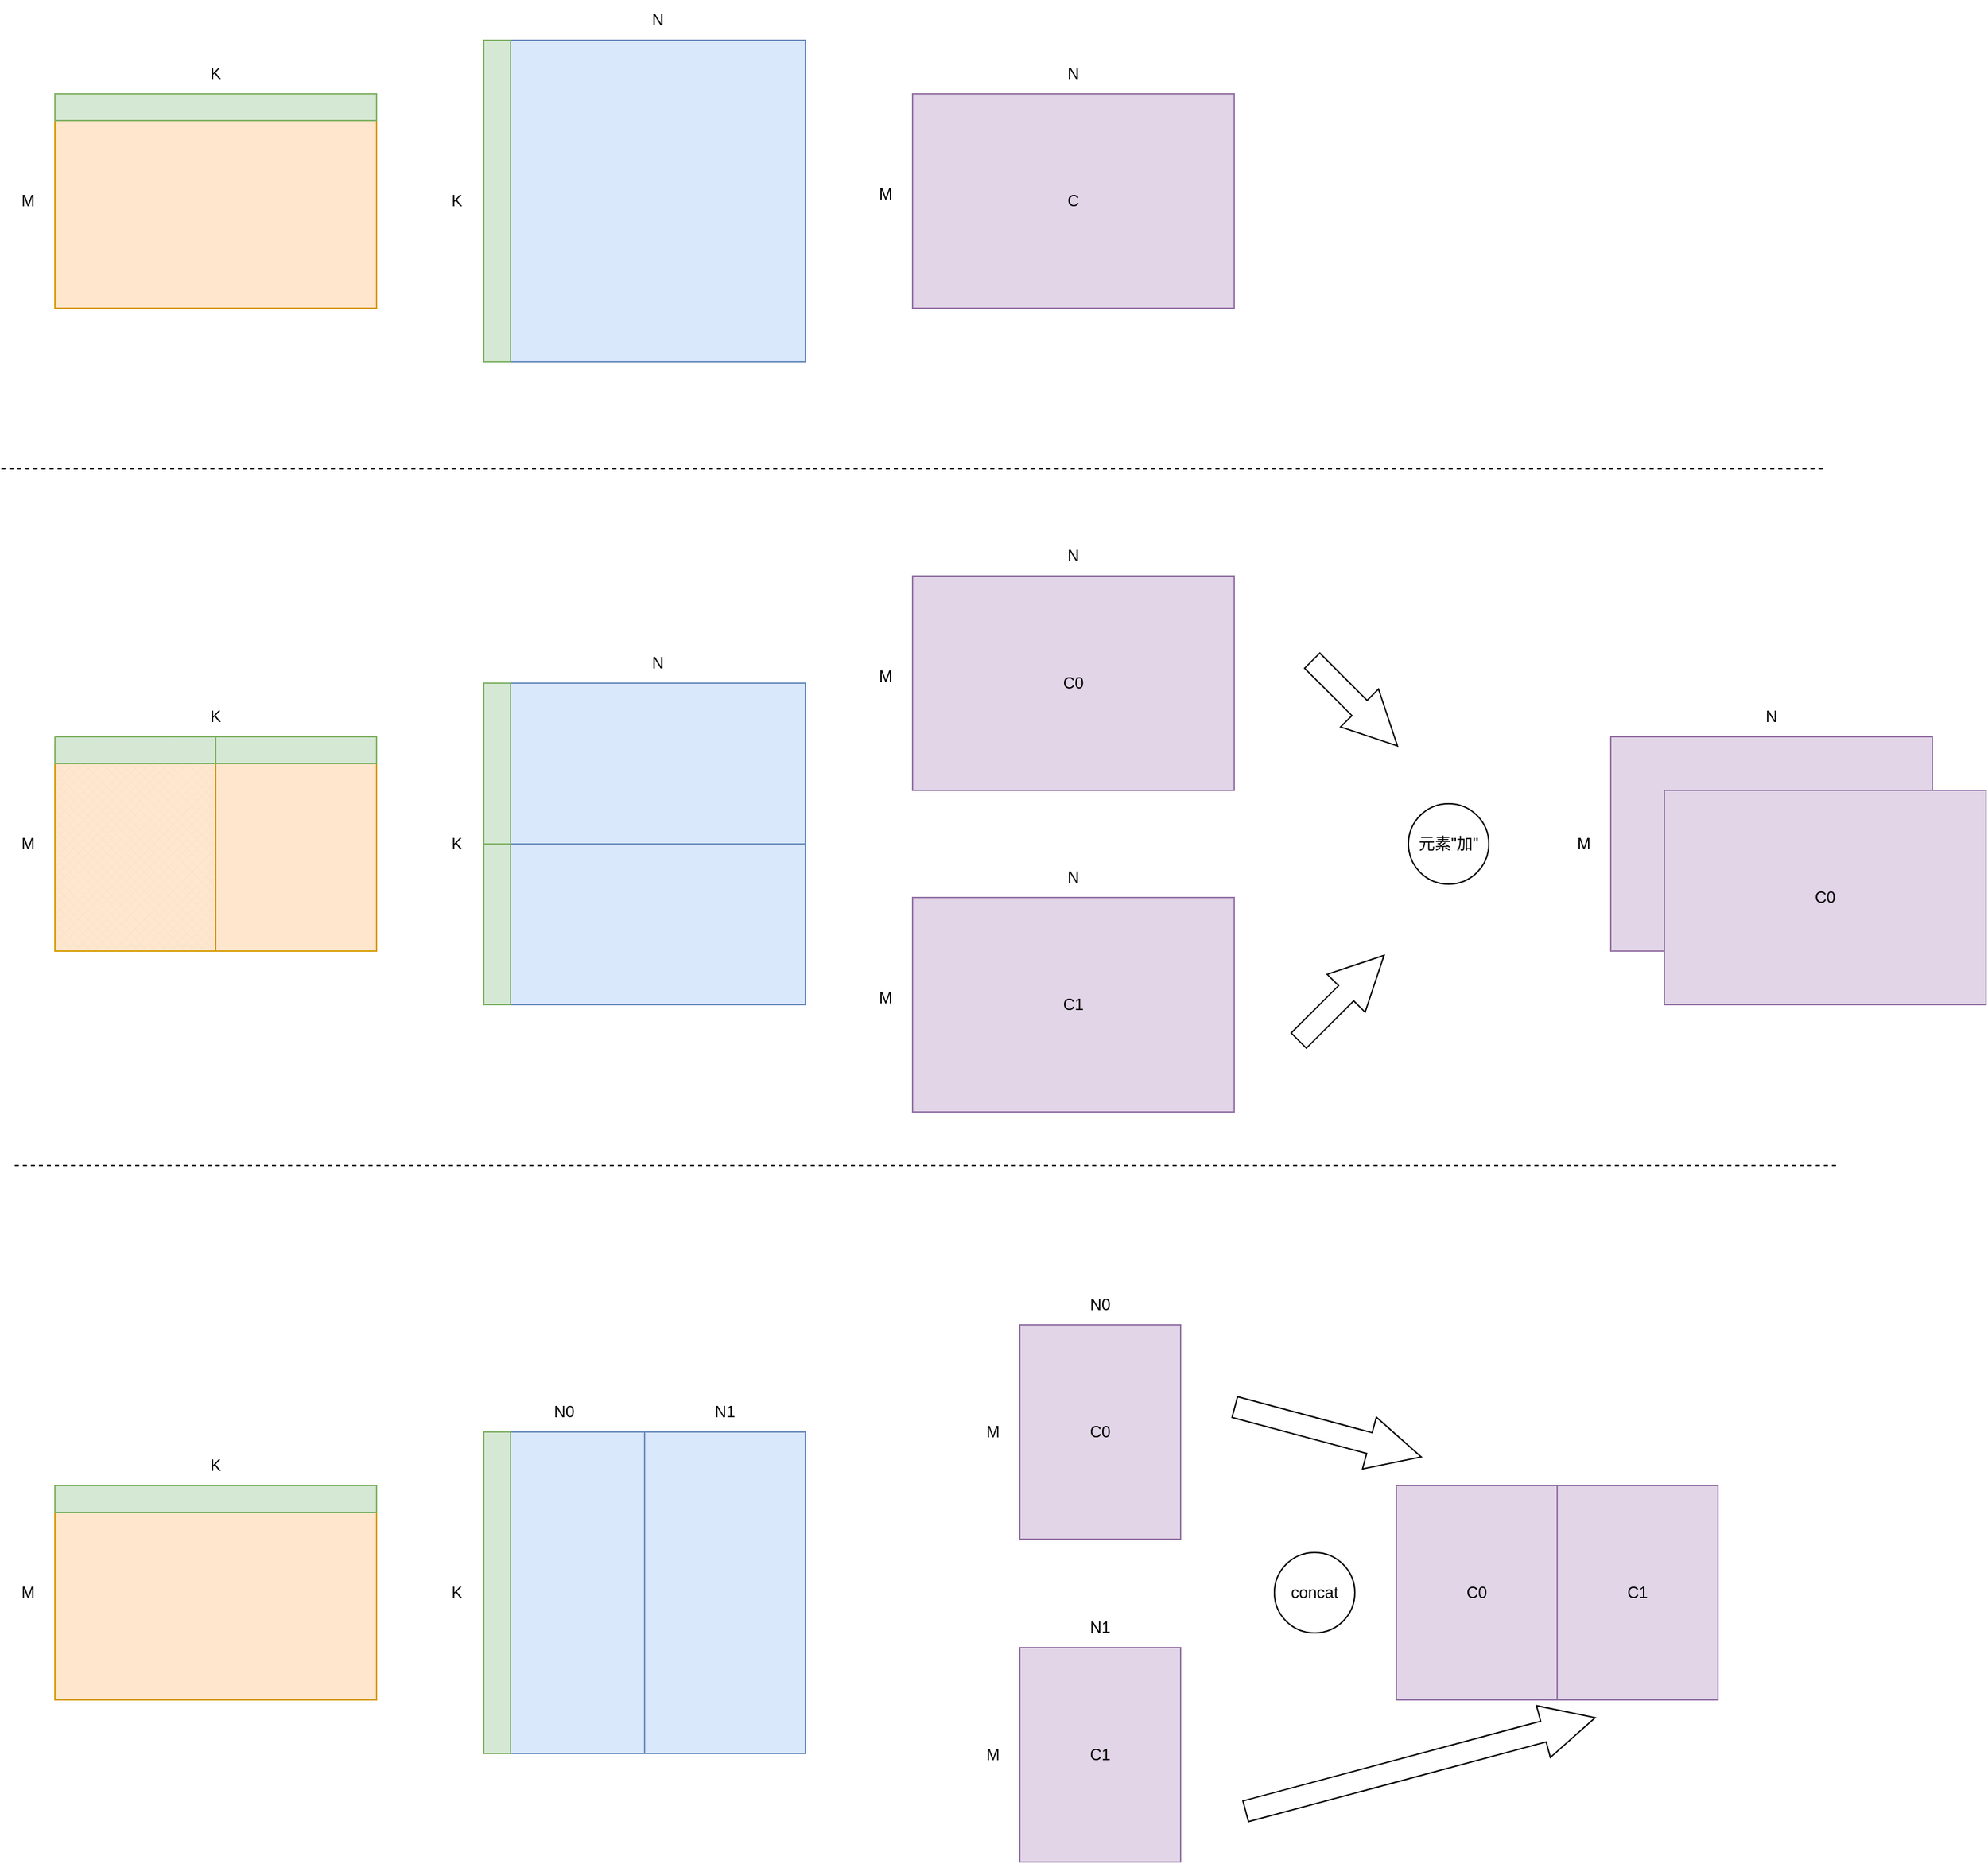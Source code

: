 <mxfile version="22.1.16" type="github" pages="4">
  <diagram name="第 1 页" id="ZbZbGThcLzz7PSmo_3bz">
    <mxGraphModel dx="1979" dy="1143" grid="1" gridSize="10" guides="1" tooltips="1" connect="1" arrows="1" fold="1" page="1" pageScale="1" pageWidth="827" pageHeight="1169" math="0" shadow="0">
      <root>
        <mxCell id="0" />
        <mxCell id="1" parent="0" />
        <mxCell id="hfcMYhzA80EYT7cSrkVl-1" value="" style="rounded=0;whiteSpace=wrap;html=1;fillColor=#ffe6cc;strokeColor=#d79b00;" parent="1" vertex="1">
          <mxGeometry x="80" y="220" width="240" height="140" as="geometry" />
        </mxCell>
        <mxCell id="hfcMYhzA80EYT7cSrkVl-2" value="" style="rounded=0;whiteSpace=wrap;html=1;fillColor=#dae8fc;strokeColor=#6c8ebf;" parent="1" vertex="1">
          <mxGeometry x="420" y="160" width="220" height="240" as="geometry" />
        </mxCell>
        <mxCell id="hfcMYhzA80EYT7cSrkVl-4" value="" style="rounded=0;whiteSpace=wrap;html=1;fillColor=#d5e8d4;strokeColor=#82b366;" parent="1" vertex="1">
          <mxGeometry x="80" y="200" width="240" height="20" as="geometry" />
        </mxCell>
        <mxCell id="hfcMYhzA80EYT7cSrkVl-5" value="" style="rounded=0;whiteSpace=wrap;html=1;fillColor=#d5e8d4;strokeColor=#82b366;" parent="1" vertex="1">
          <mxGeometry x="400" y="160" width="20" height="240" as="geometry" />
        </mxCell>
        <mxCell id="hfcMYhzA80EYT7cSrkVl-6" value="C" style="rounded=0;whiteSpace=wrap;html=1;fillColor=#e1d5e7;strokeColor=#9673a6;" parent="1" vertex="1">
          <mxGeometry x="720" y="200" width="240" height="160" as="geometry" />
        </mxCell>
        <mxCell id="hfcMYhzA80EYT7cSrkVl-7" value="M" style="text;html=1;strokeColor=none;fillColor=none;align=center;verticalAlign=middle;whiteSpace=wrap;rounded=0;" parent="1" vertex="1">
          <mxGeometry x="40" y="265" width="40" height="30" as="geometry" />
        </mxCell>
        <mxCell id="hfcMYhzA80EYT7cSrkVl-8" value="K" style="text;html=1;strokeColor=none;fillColor=none;align=center;verticalAlign=middle;whiteSpace=wrap;rounded=0;" parent="1" vertex="1">
          <mxGeometry x="180" y="170" width="40" height="30" as="geometry" />
        </mxCell>
        <mxCell id="hfcMYhzA80EYT7cSrkVl-10" value="N" style="text;html=1;strokeColor=none;fillColor=none;align=center;verticalAlign=middle;whiteSpace=wrap;rounded=0;" parent="1" vertex="1">
          <mxGeometry x="510" y="130" width="40" height="30" as="geometry" />
        </mxCell>
        <mxCell id="hfcMYhzA80EYT7cSrkVl-11" value="K" style="text;html=1;strokeColor=none;fillColor=none;align=center;verticalAlign=middle;whiteSpace=wrap;rounded=0;" parent="1" vertex="1">
          <mxGeometry x="360" y="265" width="40" height="30" as="geometry" />
        </mxCell>
        <mxCell id="hfcMYhzA80EYT7cSrkVl-13" value="M" style="text;html=1;strokeColor=none;fillColor=none;align=center;verticalAlign=middle;whiteSpace=wrap;rounded=0;" parent="1" vertex="1">
          <mxGeometry x="680" y="260" width="40" height="30" as="geometry" />
        </mxCell>
        <mxCell id="hfcMYhzA80EYT7cSrkVl-14" value="N" style="text;html=1;strokeColor=none;fillColor=none;align=center;verticalAlign=middle;whiteSpace=wrap;rounded=0;" parent="1" vertex="1">
          <mxGeometry x="820" y="170" width="40" height="30" as="geometry" />
        </mxCell>
        <mxCell id="hfcMYhzA80EYT7cSrkVl-16" value="" style="rounded=0;whiteSpace=wrap;html=1;fillColor=#dae8fc;strokeColor=#6c8ebf;" parent="1" vertex="1">
          <mxGeometry x="420" y="640" width="220" height="120" as="geometry" />
        </mxCell>
        <mxCell id="hfcMYhzA80EYT7cSrkVl-18" value="" style="rounded=0;whiteSpace=wrap;html=1;fillColor=#d5e8d4;strokeColor=#82b366;" parent="1" vertex="1">
          <mxGeometry x="400" y="640" width="20" height="120" as="geometry" />
        </mxCell>
        <mxCell id="hfcMYhzA80EYT7cSrkVl-19" value="M" style="text;html=1;strokeColor=none;fillColor=none;align=center;verticalAlign=middle;whiteSpace=wrap;rounded=0;" parent="1" vertex="1">
          <mxGeometry x="40" y="745" width="40" height="30" as="geometry" />
        </mxCell>
        <mxCell id="hfcMYhzA80EYT7cSrkVl-20" value="K" style="text;html=1;strokeColor=none;fillColor=none;align=center;verticalAlign=middle;whiteSpace=wrap;rounded=0;" parent="1" vertex="1">
          <mxGeometry x="180" y="650" width="40" height="30" as="geometry" />
        </mxCell>
        <mxCell id="hfcMYhzA80EYT7cSrkVl-21" value="N" style="text;html=1;strokeColor=none;fillColor=none;align=center;verticalAlign=middle;whiteSpace=wrap;rounded=0;" parent="1" vertex="1">
          <mxGeometry x="510" y="610" width="40" height="30" as="geometry" />
        </mxCell>
        <mxCell id="hfcMYhzA80EYT7cSrkVl-22" value="K" style="text;html=1;strokeColor=none;fillColor=none;align=center;verticalAlign=middle;whiteSpace=wrap;rounded=0;" parent="1" vertex="1">
          <mxGeometry x="360" y="745" width="40" height="30" as="geometry" />
        </mxCell>
        <mxCell id="hfcMYhzA80EYT7cSrkVl-25" value="" style="rounded=0;whiteSpace=wrap;html=1;fillColor=#ffe6cc;strokeColor=#d79b00;" parent="1" vertex="1">
          <mxGeometry x="200" y="700" width="120" height="140" as="geometry" />
        </mxCell>
        <mxCell id="hfcMYhzA80EYT7cSrkVl-26" value="" style="rounded=0;whiteSpace=wrap;html=1;fillColor=#d5e8d4;strokeColor=#82b366;" parent="1" vertex="1">
          <mxGeometry x="200" y="680" width="120" height="20" as="geometry" />
        </mxCell>
        <mxCell id="hfcMYhzA80EYT7cSrkVl-27" value="" style="rounded=0;whiteSpace=wrap;html=1;fillColor=#dae8fc;strokeColor=#6c8ebf;" parent="1" vertex="1">
          <mxGeometry x="420" y="760" width="220" height="120" as="geometry" />
        </mxCell>
        <mxCell id="hfcMYhzA80EYT7cSrkVl-28" value="" style="rounded=0;whiteSpace=wrap;html=1;fillColor=#d5e8d4;strokeColor=#82b366;" parent="1" vertex="1">
          <mxGeometry x="400" y="760" width="20" height="120" as="geometry" />
        </mxCell>
        <mxCell id="hfcMYhzA80EYT7cSrkVl-29" value="" style="verticalLabelPosition=bottom;verticalAlign=top;html=1;shape=mxgraph.basic.patternFillRect;fillStyle=diagGrid;step=5;fillStrokeWidth=0.2;fillStrokeColor=#dddddd;fillColor=#ffe6cc;strokeColor=#d79b00;" parent="1" vertex="1">
          <mxGeometry x="80" y="700" width="120" height="140" as="geometry" />
        </mxCell>
        <mxCell id="hfcMYhzA80EYT7cSrkVl-30" value="" style="verticalLabelPosition=bottom;verticalAlign=top;html=1;shape=mxgraph.basic.patternFillRect;fillStyle=diagGrid;step=5;fillStrokeWidth=0.2;fillStrokeColor=#dddddd;fillColor=#d5e8d4;strokeColor=#82b366;" parent="1" vertex="1">
          <mxGeometry x="80" y="680" width="120" height="20" as="geometry" />
        </mxCell>
        <mxCell id="hfcMYhzA80EYT7cSrkVl-35" value="C0" style="rounded=0;whiteSpace=wrap;html=1;fillColor=#e1d5e7;strokeColor=#9673a6;" parent="1" vertex="1">
          <mxGeometry x="720" y="560" width="240" height="160" as="geometry" />
        </mxCell>
        <mxCell id="hfcMYhzA80EYT7cSrkVl-36" value="M" style="text;html=1;strokeColor=none;fillColor=none;align=center;verticalAlign=middle;whiteSpace=wrap;rounded=0;" parent="1" vertex="1">
          <mxGeometry x="680" y="620" width="40" height="30" as="geometry" />
        </mxCell>
        <mxCell id="hfcMYhzA80EYT7cSrkVl-37" value="N" style="text;html=1;strokeColor=none;fillColor=none;align=center;verticalAlign=middle;whiteSpace=wrap;rounded=0;" parent="1" vertex="1">
          <mxGeometry x="820" y="530" width="40" height="30" as="geometry" />
        </mxCell>
        <mxCell id="hfcMYhzA80EYT7cSrkVl-38" value="C1" style="rounded=0;whiteSpace=wrap;html=1;fillColor=#e1d5e7;strokeColor=#9673a6;" parent="1" vertex="1">
          <mxGeometry x="720" y="800" width="240" height="160" as="geometry" />
        </mxCell>
        <mxCell id="hfcMYhzA80EYT7cSrkVl-39" value="M" style="text;html=1;strokeColor=none;fillColor=none;align=center;verticalAlign=middle;whiteSpace=wrap;rounded=0;" parent="1" vertex="1">
          <mxGeometry x="680" y="860" width="40" height="30" as="geometry" />
        </mxCell>
        <mxCell id="hfcMYhzA80EYT7cSrkVl-40" value="N" style="text;html=1;strokeColor=none;fillColor=none;align=center;verticalAlign=middle;whiteSpace=wrap;rounded=0;" parent="1" vertex="1">
          <mxGeometry x="820" y="770" width="40" height="30" as="geometry" />
        </mxCell>
        <mxCell id="hfcMYhzA80EYT7cSrkVl-42" value="C" style="rounded=0;whiteSpace=wrap;html=1;fillColor=#e1d5e7;strokeColor=#9673a6;" parent="1" vertex="1">
          <mxGeometry x="1241" y="680" width="240" height="160" as="geometry" />
        </mxCell>
        <mxCell id="hfcMYhzA80EYT7cSrkVl-43" value="M" style="text;html=1;strokeColor=none;fillColor=none;align=center;verticalAlign=middle;whiteSpace=wrap;rounded=0;" parent="1" vertex="1">
          <mxGeometry x="1201" y="745" width="40" height="30" as="geometry" />
        </mxCell>
        <mxCell id="hfcMYhzA80EYT7cSrkVl-44" value="N" style="text;html=1;strokeColor=none;fillColor=none;align=center;verticalAlign=middle;whiteSpace=wrap;rounded=0;" parent="1" vertex="1">
          <mxGeometry x="1341" y="650" width="40" height="30" as="geometry" />
        </mxCell>
        <mxCell id="hfcMYhzA80EYT7cSrkVl-45" value="" style="html=1;shadow=0;dashed=0;align=center;verticalAlign=middle;shape=mxgraph.arrows2.arrow;dy=0.6;dx=40;direction=north;notch=0;rotation=105;" parent="1" vertex="1">
          <mxGeometry x="1010" y="1127" width="40" height="144" as="geometry" />
        </mxCell>
        <mxCell id="hfcMYhzA80EYT7cSrkVl-46" value="" style="html=1;shadow=0;dashed=0;align=center;verticalAlign=middle;shape=mxgraph.arrows2.arrow;dy=0.6;dx=40;direction=north;notch=0;rotation=45;" parent="1" vertex="1">
          <mxGeometry x="1020" y="830" width="40" height="90" as="geometry" />
        </mxCell>
        <mxCell id="hfcMYhzA80EYT7cSrkVl-47" value="" style="endArrow=none;dashed=1;html=1;rounded=0;" parent="1" edge="1">
          <mxGeometry width="50" height="50" relative="1" as="geometry">
            <mxPoint x="40" y="480" as="sourcePoint" />
            <mxPoint x="1400" y="480" as="targetPoint" />
          </mxGeometry>
        </mxCell>
        <mxCell id="78m8rM6QlMKh6xsbwhfA-1" value="" style="endArrow=none;dashed=1;html=1;rounded=0;" parent="1" edge="1">
          <mxGeometry width="50" height="50" relative="1" as="geometry">
            <mxPoint x="50" y="1000" as="sourcePoint" />
            <mxPoint x="1410" y="1000" as="targetPoint" />
          </mxGeometry>
        </mxCell>
        <mxCell id="78m8rM6QlMKh6xsbwhfA-2" value="" style="rounded=0;whiteSpace=wrap;html=1;fillColor=#ffe6cc;strokeColor=#d79b00;" parent="1" vertex="1">
          <mxGeometry x="80" y="1259" width="240" height="140" as="geometry" />
        </mxCell>
        <mxCell id="78m8rM6QlMKh6xsbwhfA-3" value="" style="rounded=0;whiteSpace=wrap;html=1;fillColor=#dae8fc;strokeColor=#6c8ebf;" parent="1" vertex="1">
          <mxGeometry x="420" y="1199" width="100" height="240" as="geometry" />
        </mxCell>
        <mxCell id="78m8rM6QlMKh6xsbwhfA-4" value="" style="rounded=0;whiteSpace=wrap;html=1;fillColor=#d5e8d4;strokeColor=#82b366;" parent="1" vertex="1">
          <mxGeometry x="80" y="1239" width="240" height="20" as="geometry" />
        </mxCell>
        <mxCell id="78m8rM6QlMKh6xsbwhfA-5" value="" style="rounded=0;whiteSpace=wrap;html=1;fillColor=#d5e8d4;strokeColor=#82b366;" parent="1" vertex="1">
          <mxGeometry x="400" y="1199" width="20" height="240" as="geometry" />
        </mxCell>
        <mxCell id="78m8rM6QlMKh6xsbwhfA-6" value="C0" style="rounded=0;whiteSpace=wrap;html=1;fillColor=#e1d5e7;strokeColor=#9673a6;" parent="1" vertex="1">
          <mxGeometry x="800" y="1119" width="120" height="160" as="geometry" />
        </mxCell>
        <mxCell id="78m8rM6QlMKh6xsbwhfA-7" value="M" style="text;html=1;strokeColor=none;fillColor=none;align=center;verticalAlign=middle;whiteSpace=wrap;rounded=0;" parent="1" vertex="1">
          <mxGeometry x="40" y="1304" width="40" height="30" as="geometry" />
        </mxCell>
        <mxCell id="78m8rM6QlMKh6xsbwhfA-8" value="K" style="text;html=1;strokeColor=none;fillColor=none;align=center;verticalAlign=middle;whiteSpace=wrap;rounded=0;" parent="1" vertex="1">
          <mxGeometry x="180" y="1209" width="40" height="30" as="geometry" />
        </mxCell>
        <mxCell id="78m8rM6QlMKh6xsbwhfA-9" value="K" style="text;html=1;strokeColor=none;fillColor=none;align=center;verticalAlign=middle;whiteSpace=wrap;rounded=0;" parent="1" vertex="1">
          <mxGeometry x="360" y="1304" width="40" height="30" as="geometry" />
        </mxCell>
        <mxCell id="78m8rM6QlMKh6xsbwhfA-10" value="M" style="text;html=1;strokeColor=none;fillColor=none;align=center;verticalAlign=middle;whiteSpace=wrap;rounded=0;" parent="1" vertex="1">
          <mxGeometry x="760" y="1184" width="40" height="30" as="geometry" />
        </mxCell>
        <mxCell id="78m8rM6QlMKh6xsbwhfA-11" value="N0" style="text;html=1;strokeColor=none;fillColor=none;align=center;verticalAlign=middle;whiteSpace=wrap;rounded=0;" parent="1" vertex="1">
          <mxGeometry x="840" y="1089" width="40" height="30" as="geometry" />
        </mxCell>
        <mxCell id="78m8rM6QlMKh6xsbwhfA-12" value="" style="rounded=0;whiteSpace=wrap;html=1;fillColor=#dae8fc;strokeColor=#6c8ebf;" parent="1" vertex="1">
          <mxGeometry x="520" y="1199" width="120" height="240" as="geometry" />
        </mxCell>
        <mxCell id="78m8rM6QlMKh6xsbwhfA-13" value="N0" style="text;html=1;strokeColor=none;fillColor=none;align=center;verticalAlign=middle;whiteSpace=wrap;rounded=0;" parent="1" vertex="1">
          <mxGeometry x="440" y="1169" width="40" height="30" as="geometry" />
        </mxCell>
        <mxCell id="78m8rM6QlMKh6xsbwhfA-15" value="N1" style="text;html=1;strokeColor=none;fillColor=none;align=center;verticalAlign=middle;whiteSpace=wrap;rounded=0;" parent="1" vertex="1">
          <mxGeometry x="560" y="1169" width="40" height="30" as="geometry" />
        </mxCell>
        <mxCell id="78m8rM6QlMKh6xsbwhfA-16" value="C1" style="rounded=0;whiteSpace=wrap;html=1;fillColor=#e1d5e7;strokeColor=#9673a6;" parent="1" vertex="1">
          <mxGeometry x="800" y="1360" width="120" height="160" as="geometry" />
        </mxCell>
        <mxCell id="78m8rM6QlMKh6xsbwhfA-17" value="M" style="text;html=1;strokeColor=none;fillColor=none;align=center;verticalAlign=middle;whiteSpace=wrap;rounded=0;" parent="1" vertex="1">
          <mxGeometry x="760" y="1425" width="40" height="30" as="geometry" />
        </mxCell>
        <mxCell id="78m8rM6QlMKh6xsbwhfA-18" value="N1" style="text;html=1;strokeColor=none;fillColor=none;align=center;verticalAlign=middle;whiteSpace=wrap;rounded=0;" parent="1" vertex="1">
          <mxGeometry x="840" y="1330" width="40" height="30" as="geometry" />
        </mxCell>
        <mxCell id="78m8rM6QlMKh6xsbwhfA-19" value="C0" style="rounded=0;whiteSpace=wrap;html=1;fillColor=#e1d5e7;strokeColor=#9673a6;" parent="1" vertex="1">
          <mxGeometry x="1281" y="720" width="240" height="160" as="geometry" />
        </mxCell>
        <mxCell id="78m8rM6QlMKh6xsbwhfA-20" value="元素&quot;加&quot;" style="ellipse;whiteSpace=wrap;html=1;aspect=fixed;" parent="1" vertex="1">
          <mxGeometry x="1090" y="730" width="60" height="60" as="geometry" />
        </mxCell>
        <mxCell id="78m8rM6QlMKh6xsbwhfA-22" value="C0" style="rounded=0;whiteSpace=wrap;html=1;fillColor=#e1d5e7;strokeColor=#9673a6;" parent="1" vertex="1">
          <mxGeometry x="1081" y="1239" width="120" height="160" as="geometry" />
        </mxCell>
        <mxCell id="78m8rM6QlMKh6xsbwhfA-23" value="C1" style="rounded=0;whiteSpace=wrap;html=1;fillColor=#e1d5e7;strokeColor=#9673a6;" parent="1" vertex="1">
          <mxGeometry x="1201" y="1239" width="120" height="160" as="geometry" />
        </mxCell>
        <mxCell id="78m8rM6QlMKh6xsbwhfA-25" value="" style="html=1;shadow=0;dashed=0;align=center;verticalAlign=middle;shape=mxgraph.arrows2.arrow;dy=0.6;dx=40;direction=north;notch=0;rotation=135;" parent="1" vertex="1">
          <mxGeometry x="1030" y="610" width="40" height="90" as="geometry" />
        </mxCell>
        <mxCell id="78m8rM6QlMKh6xsbwhfA-26" value="" style="html=1;shadow=0;dashed=0;align=center;verticalAlign=middle;shape=mxgraph.arrows2.arrow;dy=0.6;dx=40;direction=north;notch=0;rotation=75;" parent="1" vertex="1">
          <mxGeometry x="1078.98" y="1312.24" width="40" height="270" as="geometry" />
        </mxCell>
        <mxCell id="A_Shnj9xR4lXgExCDUkI-1" value="concat" style="ellipse;whiteSpace=wrap;html=1;aspect=fixed;" parent="1" vertex="1">
          <mxGeometry x="990" y="1289" width="60" height="60" as="geometry" />
        </mxCell>
      </root>
    </mxGraphModel>
  </diagram>
  <diagram id="9CTb_sH8IdR2acQYvvU4" name="第 2 页">
    <mxGraphModel dx="1649" dy="953" grid="1" gridSize="10" guides="1" tooltips="1" connect="1" arrows="1" fold="1" page="1" pageScale="1" pageWidth="827" pageHeight="1169" math="0" shadow="0">
      <root>
        <mxCell id="0" />
        <mxCell id="1" parent="0" />
        <mxCell id="QDzx-ZfopSNOyVqacCo--1" value="A" style="rounded=0;whiteSpace=wrap;html=1;fillColor=#ffe6cc;strokeColor=#d79b00;" vertex="1" parent="1">
          <mxGeometry x="160" y="400" width="240" height="160" as="geometry" />
        </mxCell>
        <mxCell id="QDzx-ZfopSNOyVqacCo--2" value="B" style="rounded=0;whiteSpace=wrap;html=1;fillColor=#dae8fc;strokeColor=#6c8ebf;" vertex="1" parent="1">
          <mxGeometry x="400" y="160" width="240" height="240" as="geometry" />
        </mxCell>
        <mxCell id="QDzx-ZfopSNOyVqacCo--5" value="C" style="rounded=0;whiteSpace=wrap;html=1;fillColor=#e1d5e7;strokeColor=#9673a6;" vertex="1" parent="1">
          <mxGeometry x="400" y="400" width="240" height="160" as="geometry" />
        </mxCell>
        <mxCell id="QDzx-ZfopSNOyVqacCo--6" value="M" style="text;html=1;strokeColor=none;fillColor=none;align=center;verticalAlign=middle;whiteSpace=wrap;rounded=0;" vertex="1" parent="1">
          <mxGeometry x="120" y="460" width="40" height="30" as="geometry" />
        </mxCell>
        <mxCell id="QDzx-ZfopSNOyVqacCo--7" value="K" style="text;html=1;strokeColor=none;fillColor=none;align=center;verticalAlign=middle;whiteSpace=wrap;rounded=0;" vertex="1" parent="1">
          <mxGeometry x="260" y="370" width="40" height="30" as="geometry" />
        </mxCell>
        <mxCell id="QDzx-ZfopSNOyVqacCo--8" value="N" style="text;html=1;strokeColor=none;fillColor=none;align=center;verticalAlign=middle;whiteSpace=wrap;rounded=0;" vertex="1" parent="1">
          <mxGeometry x="510" y="130" width="40" height="30" as="geometry" />
        </mxCell>
        <mxCell id="QDzx-ZfopSNOyVqacCo--9" value="K" style="text;html=1;strokeColor=none;fillColor=none;align=center;verticalAlign=middle;whiteSpace=wrap;rounded=0;" vertex="1" parent="1">
          <mxGeometry x="360" y="265" width="40" height="30" as="geometry" />
        </mxCell>
        <mxCell id="Emm8QGpgi_fdxic7cWWJ-2" value="A" style="rounded=0;whiteSpace=wrap;html=1;fillColor=#ffe6cc;strokeColor=#d79b00;" vertex="1" parent="1">
          <mxGeometry x="761" y="401" width="240" height="159" as="geometry" />
        </mxCell>
        <mxCell id="Emm8QGpgi_fdxic7cWWJ-3" value="B0" style="rounded=0;whiteSpace=wrap;html=1;fillColor=#dae8fc;strokeColor=#6c8ebf;" vertex="1" parent="1">
          <mxGeometry x="1001" y="160" width="120" height="240" as="geometry" />
        </mxCell>
        <mxCell id="Emm8QGpgi_fdxic7cWWJ-7" value="M" style="text;html=1;strokeColor=none;fillColor=none;align=center;verticalAlign=middle;whiteSpace=wrap;rounded=0;" vertex="1" parent="1">
          <mxGeometry x="721" y="465" width="40" height="30" as="geometry" />
        </mxCell>
        <mxCell id="Emm8QGpgi_fdxic7cWWJ-8" value="K" style="text;html=1;strokeColor=none;fillColor=none;align=center;verticalAlign=middle;whiteSpace=wrap;rounded=0;" vertex="1" parent="1">
          <mxGeometry x="861" y="370" width="40" height="30" as="geometry" />
        </mxCell>
        <mxCell id="Emm8QGpgi_fdxic7cWWJ-9" value="K" style="text;html=1;strokeColor=none;fillColor=none;align=center;verticalAlign=middle;whiteSpace=wrap;rounded=0;" vertex="1" parent="1">
          <mxGeometry x="961" y="265" width="40" height="30" as="geometry" />
        </mxCell>
        <mxCell id="Emm8QGpgi_fdxic7cWWJ-12" value="B1" style="rounded=0;whiteSpace=wrap;html=1;fillColor=#dae8fc;strokeColor=#6c8ebf;" vertex="1" parent="1">
          <mxGeometry x="1121" y="160" width="120" height="240" as="geometry" />
        </mxCell>
        <mxCell id="Emm8QGpgi_fdxic7cWWJ-13" value="N0" style="text;html=1;strokeColor=none;fillColor=none;align=center;verticalAlign=middle;whiteSpace=wrap;rounded=0;" vertex="1" parent="1">
          <mxGeometry x="1041" y="130" width="40" height="30" as="geometry" />
        </mxCell>
        <mxCell id="Emm8QGpgi_fdxic7cWWJ-14" value="N1" style="text;html=1;strokeColor=none;fillColor=none;align=center;verticalAlign=middle;whiteSpace=wrap;rounded=0;" vertex="1" parent="1">
          <mxGeometry x="1161" y="130" width="40" height="30" as="geometry" />
        </mxCell>
        <mxCell id="Emm8QGpgi_fdxic7cWWJ-18" value="C0" style="rounded=0;whiteSpace=wrap;html=1;fillColor=#e1d5e7;strokeColor=#9673a6;" vertex="1" parent="1">
          <mxGeometry x="1001" y="400" width="120" height="160" as="geometry" />
        </mxCell>
        <mxCell id="Emm8QGpgi_fdxic7cWWJ-19" value="C1" style="rounded=0;whiteSpace=wrap;html=1;fillColor=#e1d5e7;strokeColor=#9673a6;" vertex="1" parent="1">
          <mxGeometry x="1121" y="400" width="120" height="160" as="geometry" />
        </mxCell>
      </root>
    </mxGraphModel>
  </diagram>
  <diagram id="53e35KzpGyeD3mXiMANZ" name="第 3 页">
    <mxGraphModel dx="1979" dy="1143" grid="1" gridSize="10" guides="1" tooltips="1" connect="1" arrows="1" fold="1" page="1" pageScale="1" pageWidth="827" pageHeight="1169" math="0" shadow="0">
      <root>
        <mxCell id="0" />
        <mxCell id="1" parent="0" />
        <mxCell id="Y2G9K2B80PIJlHydVMJZ-1" value="&lt;font style=&quot;font-size: 18px;&quot;&gt;fc&lt;/font&gt;" style="ellipse;whiteSpace=wrap;html=1;aspect=fixed;" vertex="1" parent="1">
          <mxGeometry x="400" y="340" width="80" height="80" as="geometry" />
        </mxCell>
        <mxCell id="Y2G9K2B80PIJlHydVMJZ-2" value="" style="endArrow=classic;html=1;rounded=0;entryX=0;entryY=0;entryDx=0;entryDy=0;" edge="1" parent="1" target="Y2G9K2B80PIJlHydVMJZ-1">
          <mxGeometry width="50" height="50" relative="1" as="geometry">
            <mxPoint x="412" y="300" as="sourcePoint" />
            <mxPoint x="360" y="280" as="targetPoint" />
          </mxGeometry>
        </mxCell>
        <mxCell id="Y2G9K2B80PIJlHydVMJZ-3" value="" style="endArrow=classic;html=1;rounded=0;entryX=1;entryY=0;entryDx=0;entryDy=0;" edge="1" parent="1" target="Y2G9K2B80PIJlHydVMJZ-1">
          <mxGeometry width="50" height="50" relative="1" as="geometry">
            <mxPoint x="468" y="300" as="sourcePoint" />
            <mxPoint x="590" y="280" as="targetPoint" />
          </mxGeometry>
        </mxCell>
        <mxCell id="Y2G9K2B80PIJlHydVMJZ-4" value="" style="endArrow=classic;html=1;rounded=0;exitX=0.5;exitY=1;exitDx=0;exitDy=0;" edge="1" parent="1" source="Y2G9K2B80PIJlHydVMJZ-1">
          <mxGeometry width="50" height="50" relative="1" as="geometry">
            <mxPoint x="500" y="580" as="sourcePoint" />
            <mxPoint x="440" y="480" as="targetPoint" />
          </mxGeometry>
        </mxCell>
        <mxCell id="Y2G9K2B80PIJlHydVMJZ-5" value="Weight" style="text;html=1;strokeColor=none;fillColor=none;align=center;verticalAlign=middle;whiteSpace=wrap;rounded=0;" vertex="1" parent="1">
          <mxGeometry x="450" y="280" width="30" height="20" as="geometry" />
        </mxCell>
        <mxCell id="Y2G9K2B80PIJlHydVMJZ-6" value="Input" style="text;html=1;strokeColor=none;fillColor=none;align=center;verticalAlign=middle;whiteSpace=wrap;rounded=0;" vertex="1" parent="1">
          <mxGeometry x="400" y="280" width="30" height="20" as="geometry" />
        </mxCell>
        <mxCell id="Y2G9K2B80PIJlHydVMJZ-7" value="Output" style="text;html=1;strokeColor=none;fillColor=none;align=center;verticalAlign=middle;whiteSpace=wrap;rounded=0;" vertex="1" parent="1">
          <mxGeometry x="424" y="480" width="30" height="20" as="geometry" />
        </mxCell>
        <mxCell id="Y2G9K2B80PIJlHydVMJZ-8" value="" style="group" vertex="1" connectable="0" parent="1">
          <mxGeometry x="801" y="160" width="240" height="430" as="geometry" />
        </mxCell>
        <mxCell id="Y2G9K2B80PIJlHydVMJZ-9" value="&lt;font style=&quot;font-size: 18px;&quot;&gt;split&lt;/font&gt;" style="ellipse;whiteSpace=wrap;html=1;aspect=fixed;" vertex="1" parent="Y2G9K2B80PIJlHydVMJZ-8">
          <mxGeometry x="80" y="60" width="80" height="80" as="geometry" />
        </mxCell>
        <mxCell id="Y2G9K2B80PIJlHydVMJZ-10" value="" style="endArrow=classic;html=1;rounded=0;entryX=0.5;entryY=0;entryDx=0;entryDy=0;" edge="1" parent="Y2G9K2B80PIJlHydVMJZ-8" target="Y2G9K2B80PIJlHydVMJZ-9">
          <mxGeometry width="50" height="50" relative="1" as="geometry">
            <mxPoint x="120" y="20" as="sourcePoint" />
            <mxPoint x="270" as="targetPoint" />
          </mxGeometry>
        </mxCell>
        <mxCell id="Y2G9K2B80PIJlHydVMJZ-11" value="" style="endArrow=classic;html=1;rounded=0;exitX=0;exitY=1;exitDx=0;exitDy=0;entryX=0.5;entryY=0;entryDx=0;entryDy=0;" edge="1" parent="Y2G9K2B80PIJlHydVMJZ-8" source="Y2G9K2B80PIJlHydVMJZ-9" target="Y2G9K2B80PIJlHydVMJZ-12">
          <mxGeometry width="50" height="50" relative="1" as="geometry">
            <mxPoint x="180" y="300" as="sourcePoint" />
            <mxPoint x="79" y="180" as="targetPoint" />
          </mxGeometry>
        </mxCell>
        <mxCell id="Y2G9K2B80PIJlHydVMJZ-12" value="&lt;span style=&quot;font-size: 18px;&quot;&gt;fc0&lt;/span&gt;" style="ellipse;whiteSpace=wrap;html=1;aspect=fixed;" vertex="1" parent="Y2G9K2B80PIJlHydVMJZ-8">
          <mxGeometry y="180" width="80" height="80" as="geometry" />
        </mxCell>
        <mxCell id="Y2G9K2B80PIJlHydVMJZ-13" value="&lt;span style=&quot;font-size: 18px;&quot;&gt;fc0&lt;/span&gt;" style="ellipse;whiteSpace=wrap;html=1;aspect=fixed;" vertex="1" parent="Y2G9K2B80PIJlHydVMJZ-8">
          <mxGeometry x="160" y="180" width="80" height="80" as="geometry" />
        </mxCell>
        <mxCell id="Y2G9K2B80PIJlHydVMJZ-14" value="" style="endArrow=classic;html=1;rounded=0;exitX=1;exitY=1;exitDx=0;exitDy=0;entryX=0.5;entryY=0;entryDx=0;entryDy=0;" edge="1" parent="Y2G9K2B80PIJlHydVMJZ-8" source="Y2G9K2B80PIJlHydVMJZ-9" target="Y2G9K2B80PIJlHydVMJZ-13">
          <mxGeometry width="50" height="50" relative="1" as="geometry">
            <mxPoint x="229" y="130" as="sourcePoint" />
            <mxPoint x="279" y="80" as="targetPoint" />
          </mxGeometry>
        </mxCell>
        <mxCell id="Y2G9K2B80PIJlHydVMJZ-15" value="&lt;span style=&quot;font-size: 18px;&quot;&gt;fc0&lt;/span&gt;" style="ellipse;whiteSpace=wrap;html=1;aspect=fixed;" vertex="1" parent="Y2G9K2B80PIJlHydVMJZ-8">
          <mxGeometry x="80" y="300" width="80" height="80" as="geometry" />
        </mxCell>
        <mxCell id="Y2G9K2B80PIJlHydVMJZ-16" value="" style="endArrow=classic;html=1;rounded=0;exitX=0.5;exitY=1;exitDx=0;exitDy=0;entryX=0;entryY=0;entryDx=0;entryDy=0;" edge="1" parent="Y2G9K2B80PIJlHydVMJZ-8" source="Y2G9K2B80PIJlHydVMJZ-12" target="Y2G9K2B80PIJlHydVMJZ-15">
          <mxGeometry width="50" height="50" relative="1" as="geometry">
            <mxPoint x="-21" y="370" as="sourcePoint" />
            <mxPoint x="29" y="320" as="targetPoint" />
          </mxGeometry>
        </mxCell>
        <mxCell id="Y2G9K2B80PIJlHydVMJZ-17" value="" style="endArrow=classic;html=1;rounded=0;exitX=0.5;exitY=1;exitDx=0;exitDy=0;entryX=1;entryY=0;entryDx=0;entryDy=0;" edge="1" parent="Y2G9K2B80PIJlHydVMJZ-8" source="Y2G9K2B80PIJlHydVMJZ-13" target="Y2G9K2B80PIJlHydVMJZ-15">
          <mxGeometry width="50" height="50" relative="1" as="geometry">
            <mxPoint x="359" y="320" as="sourcePoint" />
            <mxPoint x="409" y="270" as="targetPoint" />
          </mxGeometry>
        </mxCell>
        <mxCell id="Y2G9K2B80PIJlHydVMJZ-18" value="" style="endArrow=classic;html=1;rounded=0;entryX=0;entryY=0;entryDx=0;entryDy=0;" edge="1" parent="Y2G9K2B80PIJlHydVMJZ-8" target="Y2G9K2B80PIJlHydVMJZ-12">
          <mxGeometry width="50" height="50" relative="1" as="geometry">
            <mxPoint x="12" y="140" as="sourcePoint" />
            <mxPoint x="9" y="80" as="targetPoint" />
          </mxGeometry>
        </mxCell>
        <mxCell id="Y2G9K2B80PIJlHydVMJZ-19" value="" style="endArrow=classic;html=1;rounded=0;entryX=1;entryY=0;entryDx=0;entryDy=0;" edge="1" parent="Y2G9K2B80PIJlHydVMJZ-8" target="Y2G9K2B80PIJlHydVMJZ-13">
          <mxGeometry width="50" height="50" relative="1" as="geometry">
            <mxPoint x="229" y="140" as="sourcePoint" />
            <mxPoint x="227" y="168" as="targetPoint" />
          </mxGeometry>
        </mxCell>
        <mxCell id="Y2G9K2B80PIJlHydVMJZ-20" value="Input" style="text;html=1;strokeColor=none;fillColor=none;align=center;verticalAlign=middle;whiteSpace=wrap;rounded=0;" vertex="1" parent="Y2G9K2B80PIJlHydVMJZ-8">
          <mxGeometry y="120" width="30" height="20" as="geometry" />
        </mxCell>
        <mxCell id="Y2G9K2B80PIJlHydVMJZ-21" value="Input" style="text;html=1;strokeColor=none;fillColor=none;align=center;verticalAlign=middle;whiteSpace=wrap;rounded=0;" vertex="1" parent="Y2G9K2B80PIJlHydVMJZ-8">
          <mxGeometry x="210" y="120" width="30" height="20" as="geometry" />
        </mxCell>
        <mxCell id="Y2G9K2B80PIJlHydVMJZ-22" value="Weight" style="text;html=1;strokeColor=none;fillColor=none;align=center;verticalAlign=middle;whiteSpace=wrap;rounded=0;" vertex="1" parent="Y2G9K2B80PIJlHydVMJZ-8">
          <mxGeometry x="105" width="30" height="20" as="geometry" />
        </mxCell>
        <mxCell id="Y2G9K2B80PIJlHydVMJZ-23" value="Output" style="text;html=1;strokeColor=none;fillColor=none;align=center;verticalAlign=middle;whiteSpace=wrap;rounded=0;" vertex="1" parent="Y2G9K2B80PIJlHydVMJZ-8">
          <mxGeometry x="105" y="410" width="30" height="20" as="geometry" />
        </mxCell>
        <mxCell id="Y2G9K2B80PIJlHydVMJZ-24" value="" style="endArrow=classic;html=1;rounded=0;exitX=0.5;exitY=1;exitDx=0;exitDy=0;entryX=0.5;entryY=0;entryDx=0;entryDy=0;" edge="1" parent="Y2G9K2B80PIJlHydVMJZ-8" source="Y2G9K2B80PIJlHydVMJZ-15" target="Y2G9K2B80PIJlHydVMJZ-23">
          <mxGeometry width="50" height="50" relative="1" as="geometry">
            <mxPoint x="-111" y="260" as="sourcePoint" />
            <mxPoint x="-61" y="210" as="targetPoint" />
          </mxGeometry>
        </mxCell>
        <mxCell id="Y2G9K2B80PIJlHydVMJZ-25" value="" style="shape=flexArrow;endArrow=classic;html=1;rounded=0;" edge="1" parent="1">
          <mxGeometry width="50" height="50" relative="1" as="geometry">
            <mxPoint x="600" y="379.58" as="sourcePoint" />
            <mxPoint x="680" y="379.58" as="targetPoint" />
          </mxGeometry>
        </mxCell>
      </root>
    </mxGraphModel>
  </diagram>
  <diagram id="3R-9oCOnXjxQIDProobX" name="第 4 页">
    <mxGraphModel dx="1979" dy="1143" grid="1" gridSize="10" guides="1" tooltips="1" connect="1" arrows="1" fold="1" page="1" pageScale="1" pageWidth="827" pageHeight="1169" math="0" shadow="0">
      <root>
        <mxCell id="0" />
        <mxCell id="1" parent="0" />
        <mxCell id="Jx91-tB7EdwQYH6RduLR-2" value="fc0" style="rounded=0;whiteSpace=wrap;html=1;fillColor=#d5e8d4;strokeColor=#82b366;" vertex="1" parent="1">
          <mxGeometry x="120" y="420" width="280" height="20" as="geometry" />
        </mxCell>
        <mxCell id="Jx91-tB7EdwQYH6RduLR-3" value="fc" style="rounded=0;whiteSpace=wrap;html=1;fillColor=#d5e8d4;strokeColor=#82b366;" vertex="1" parent="1">
          <mxGeometry x="120" y="300" width="560" height="20" as="geometry" />
        </mxCell>
        <mxCell id="Jx91-tB7EdwQYH6RduLR-4" value="fc1" style="rounded=0;whiteSpace=wrap;html=1;fillColor=#d5e8d4;strokeColor=#82b366;" vertex="1" parent="1">
          <mxGeometry x="120" y="500" width="280" height="20" as="geometry" />
        </mxCell>
        <mxCell id="Jx91-tB7EdwQYH6RduLR-5" value="concat" style="rounded=0;whiteSpace=wrap;html=1;fillColor=#dae8fc;strokeColor=#6c8ebf;" vertex="1" parent="1">
          <mxGeometry x="400" y="420" width="40" height="20" as="geometry" />
        </mxCell>
        <mxCell id="Jx91-tB7EdwQYH6RduLR-9" value="fc1" style="rounded=0;whiteSpace=wrap;html=1;fillColor=#d5e8d4;strokeColor=#82b366;" vertex="1" parent="1">
          <mxGeometry x="150" y="700" width="280" height="20" as="geometry" />
        </mxCell>
        <mxCell id="Jx91-tB7EdwQYH6RduLR-10" value="fc0" style="rounded=0;whiteSpace=wrap;html=1;fillColor=#d5e8d4;strokeColor=#82b366;" vertex="1" parent="1">
          <mxGeometry x="120" y="620" width="280" height="20" as="geometry" />
        </mxCell>
        <mxCell id="Jx91-tB7EdwQYH6RduLR-11" value="concat" style="rounded=0;whiteSpace=wrap;html=1;fillColor=#dae8fc;strokeColor=#6c8ebf;" vertex="1" parent="1">
          <mxGeometry x="460" y="620" width="40" height="20" as="geometry" />
        </mxCell>
        <mxCell id="Jx91-tB7EdwQYH6RduLR-12" value="wait" style="rounded=0;whiteSpace=wrap;html=1;fillColor=#f8cecc;strokeColor=#b85450;" vertex="1" parent="1">
          <mxGeometry x="400" y="620" width="60" height="20" as="geometry" />
        </mxCell>
        <mxCell id="Jx91-tB7EdwQYH6RduLR-13" value="" style="endArrow=classic;html=1;rounded=0;entryX=0;entryY=0;entryDx=0;entryDy=0;fillColor=#ffe6cc;strokeColor=#d79b00;" edge="1" parent="1" target="Jx91-tB7EdwQYH6RduLR-4">
          <mxGeometry width="50" height="50" relative="1" as="geometry">
            <mxPoint x="120" y="440" as="sourcePoint" />
            <mxPoint x="90" y="400" as="targetPoint" />
          </mxGeometry>
        </mxCell>
        <mxCell id="Jx91-tB7EdwQYH6RduLR-15" value="" style="endArrow=classic;html=1;rounded=0;entryX=0;entryY=1;entryDx=0;entryDy=0;fillColor=#ffe6cc;strokeColor=#d79b00;" edge="1" parent="1" target="Jx91-tB7EdwQYH6RduLR-5">
          <mxGeometry width="50" height="50" relative="1" as="geometry">
            <mxPoint x="400" y="500" as="sourcePoint" />
            <mxPoint x="130" y="520" as="targetPoint" />
          </mxGeometry>
        </mxCell>
        <mxCell id="Jx91-tB7EdwQYH6RduLR-16" value="" style="endArrow=classic;html=1;rounded=0;exitX=0;exitY=0.5;exitDx=0;exitDy=0;entryX=0;entryY=0;entryDx=0;entryDy=0;fillColor=#ffe6cc;strokeColor=#d79b00;" edge="1" parent="1" target="Jx91-tB7EdwQYH6RduLR-9">
          <mxGeometry width="50" height="50" relative="1" as="geometry">
            <mxPoint x="120" y="640" as="sourcePoint" />
            <mxPoint x="120" y="710" as="targetPoint" />
          </mxGeometry>
        </mxCell>
        <mxCell id="Jx91-tB7EdwQYH6RduLR-17" value="" style="endArrow=classic;html=1;rounded=0;entryX=0;entryY=1;entryDx=0;entryDy=0;fillColor=#ffe6cc;strokeColor=#d79b00;" edge="1" parent="1" target="Jx91-tB7EdwQYH6RduLR-11">
          <mxGeometry width="50" height="50" relative="1" as="geometry">
            <mxPoint x="460" y="700" as="sourcePoint" />
            <mxPoint x="410" y="450" as="targetPoint" />
          </mxGeometry>
        </mxCell>
        <mxCell id="Jx91-tB7EdwQYH6RduLR-19" value="" style="endArrow=classic;html=1;rounded=0;exitX=1;exitY=0.25;exitDx=0;exitDy=0;dashed=1;fillColor=#ffe6cc;strokeColor=#d79b00;entryX=0.5;entryY=1;entryDx=0;entryDy=0;" edge="1" parent="1" target="Jx91-tB7EdwQYH6RduLR-12">
          <mxGeometry width="50" height="50" relative="1" as="geometry">
            <mxPoint x="430" y="700" as="sourcePoint" />
            <mxPoint x="450" y="640" as="targetPoint" />
          </mxGeometry>
        </mxCell>
        <mxCell id="Jx91-tB7EdwQYH6RduLR-20" value="" style="rounded=0;whiteSpace=wrap;html=1;fillColor=#d5e8d4;strokeColor=#82b366;gradientColor=default;" vertex="1" parent="1">
          <mxGeometry x="430" y="700" width="30" height="20" as="geometry" />
        </mxCell>
        <mxCell id="Jx91-tB7EdwQYH6RduLR-21" value="" style="endArrow=none;dashed=1;html=1;rounded=0;" edge="1" parent="1">
          <mxGeometry width="50" height="50" relative="1" as="geometry">
            <mxPoint x="80" y="240" as="sourcePoint" />
            <mxPoint x="80" y="840" as="targetPoint" />
          </mxGeometry>
        </mxCell>
        <mxCell id="Jx91-tB7EdwQYH6RduLR-22" value="" style="endArrow=classic;html=1;rounded=0;" edge="1" parent="1">
          <mxGeometry width="50" height="50" relative="1" as="geometry">
            <mxPoint x="80" y="310" as="sourcePoint" />
            <mxPoint x="120" y="310" as="targetPoint" />
          </mxGeometry>
        </mxCell>
        <mxCell id="Jx91-tB7EdwQYH6RduLR-23" value="" style="endArrow=classic;html=1;rounded=0;" edge="1" parent="1">
          <mxGeometry width="50" height="50" relative="1" as="geometry">
            <mxPoint x="680" y="309.58" as="sourcePoint" />
            <mxPoint x="720" y="309.58" as="targetPoint" />
          </mxGeometry>
        </mxCell>
        <mxCell id="Jx91-tB7EdwQYH6RduLR-24" value="" style="endArrow=classic;html=1;rounded=0;" edge="1" parent="1">
          <mxGeometry width="50" height="50" relative="1" as="geometry">
            <mxPoint x="80" y="429.58" as="sourcePoint" />
            <mxPoint x="120" y="429.58" as="targetPoint" />
          </mxGeometry>
        </mxCell>
        <mxCell id="Jx91-tB7EdwQYH6RduLR-25" value="" style="endArrow=classic;html=1;rounded=0;" edge="1" parent="1">
          <mxGeometry width="50" height="50" relative="1" as="geometry">
            <mxPoint x="440" y="429.58" as="sourcePoint" />
            <mxPoint x="480" y="429.58" as="targetPoint" />
          </mxGeometry>
        </mxCell>
        <mxCell id="Jx91-tB7EdwQYH6RduLR-26" value="" style="endArrow=classic;html=1;rounded=0;" edge="1" parent="1">
          <mxGeometry width="50" height="50" relative="1" as="geometry">
            <mxPoint x="80" y="629.58" as="sourcePoint" />
            <mxPoint x="120" y="629.58" as="targetPoint" />
          </mxGeometry>
        </mxCell>
        <mxCell id="Jx91-tB7EdwQYH6RduLR-27" value="" style="endArrow=classic;html=1;rounded=0;" edge="1" parent="1">
          <mxGeometry width="50" height="50" relative="1" as="geometry">
            <mxPoint x="520" y="629.58" as="sourcePoint" />
            <mxPoint x="560" y="629.58" as="targetPoint" />
          </mxGeometry>
        </mxCell>
        <mxCell id="Jx91-tB7EdwQYH6RduLR-30" value="" style="shape=curlyBracket;whiteSpace=wrap;html=1;rounded=1;flipH=1;labelPosition=right;verticalLabelPosition=middle;align=left;verticalAlign=middle;rotation=90;" vertex="1" parent="1">
          <mxGeometry x="125" y="735" width="20" height="30" as="geometry" />
        </mxCell>
        <mxCell id="Jx91-tB7EdwQYH6RduLR-31" value="" style="shape=curlyBracket;whiteSpace=wrap;html=1;rounded=1;flipH=1;labelPosition=right;verticalLabelPosition=middle;align=left;verticalAlign=middle;rotation=90;" vertex="1" parent="1">
          <mxGeometry x="435" y="735" width="20" height="30" as="geometry" />
        </mxCell>
        <mxCell id="Jx91-tB7EdwQYH6RduLR-32" value="" style="shape=curlyBracket;whiteSpace=wrap;html=1;rounded=1;flipH=1;labelPosition=right;verticalLabelPosition=middle;align=left;verticalAlign=middle;rotation=90;" vertex="1" parent="1">
          <mxGeometry x="470" y="730" width="20" height="40" as="geometry" />
        </mxCell>
        <mxCell id="Jx91-tB7EdwQYH6RduLR-33" value="launch" style="text;html=1;strokeColor=none;fillColor=none;align=center;verticalAlign=middle;whiteSpace=wrap;rounded=0;" vertex="1" parent="1">
          <mxGeometry x="115" y="760" width="40" height="30" as="geometry" />
        </mxCell>
        <mxCell id="Jx91-tB7EdwQYH6RduLR-34" value="fc1" style="text;html=1;strokeColor=none;fillColor=none;align=center;verticalAlign=middle;whiteSpace=wrap;rounded=0;" vertex="1" parent="1">
          <mxGeometry x="430" y="760" width="30" height="30" as="geometry" />
        </mxCell>
        <mxCell id="Jx91-tB7EdwQYH6RduLR-35" value="concat" style="text;html=1;strokeColor=none;fillColor=none;align=center;verticalAlign=middle;whiteSpace=wrap;rounded=0;" vertex="1" parent="1">
          <mxGeometry x="465" y="760" width="30" height="30" as="geometry" />
        </mxCell>
        <mxCell id="Jx91-tB7EdwQYH6RduLR-36" value="" style="endArrow=classic;html=1;rounded=0;" edge="1" parent="1">
          <mxGeometry width="50" height="50" relative="1" as="geometry">
            <mxPoint x="80" y="200" as="sourcePoint" />
            <mxPoint x="230" y="200" as="targetPoint" />
          </mxGeometry>
        </mxCell>
        <mxCell id="Jx91-tB7EdwQYH6RduLR-37" value="time" style="edgeLabel;html=1;align=center;verticalAlign=middle;resizable=0;points=[];" vertex="1" connectable="0" parent="Jx91-tB7EdwQYH6RduLR-36">
          <mxGeometry x="0.24" y="-1" relative="1" as="geometry">
            <mxPoint x="-13" as="offset" />
          </mxGeometry>
        </mxCell>
      </root>
    </mxGraphModel>
  </diagram>
</mxfile>
